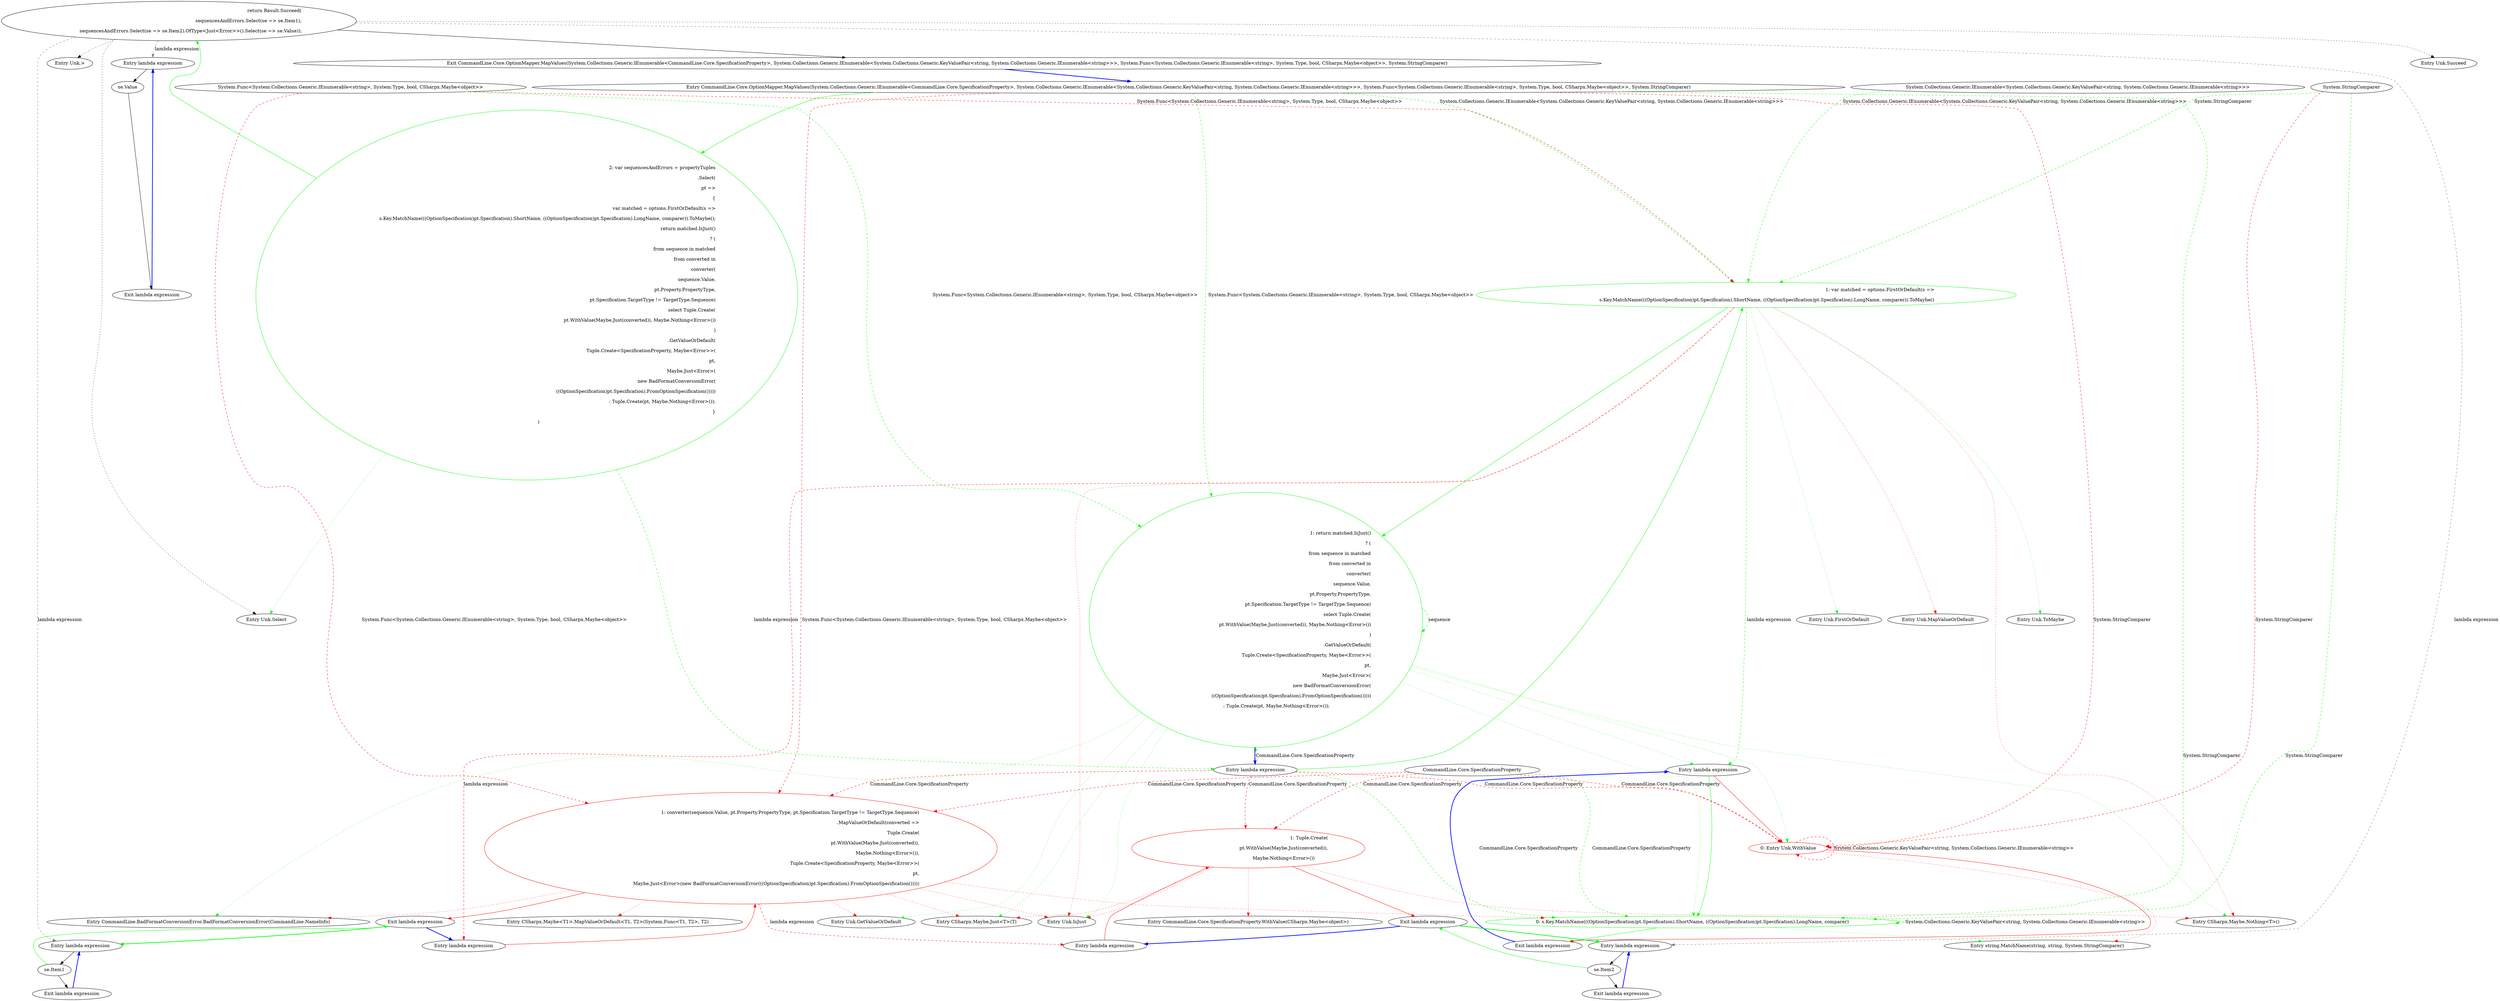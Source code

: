 digraph  {
m0_14 [cluster="Unk.MapValueOrDefault", file="OptionMapper.cs", label="Entry Unk.MapValueOrDefault", span=""];
m0_18 [cluster="string.MatchName(string, string, System.StringComparer)", file="OptionMapper.cs", label="Entry string.MatchName(string, string, System.StringComparer)", span="8-8"];
m0_24 [cluster="lambda expression", color=green, community=0, file="OptionMapper.cs", label="0: s.Key.MatchName(((OptionSpecification)pt.Specification).ShortName, ((OptionSpecification)pt.Specification).LongName, comparer)", span="25-25"];
m0_15 [cluster="lambda expression", file="OptionMapper.cs", label="Entry lambda expression", span="23-24"];
m0_22 [cluster="Unk.GetValueOrDefault", file="OptionMapper.cs", label="Entry Unk.GetValueOrDefault", span=""];
m0_5 [cluster="Unk.>", file="OptionMapper.cs", label="Entry Unk.>", span=""];
m0_11 [cluster="Unk.ToMaybe", file="OptionMapper.cs", label="Entry Unk.ToMaybe", span=""];
m0_25 [cluster="CSharpx.Maybe.Just<T>(T)", file="OptionMapper.cs", label="Entry CSharpx.Maybe.Just<T>(T)", span="124-124"];
m0_13 [cluster="Unk.IsJust", file="OptionMapper.cs", label="Entry Unk.IsJust", span=""];
m0_27 [cluster="lambda expression", file="OptionMapper.cs", label="Entry lambda expression", span="28-31"];
m0_8 [cluster="lambda expression", color=green, community=0, file="OptionMapper.cs", label="1: var matched = options.FirstOrDefault(s =>\r\n                            s.Key.MatchName(((OptionSpecification)pt.Specification).ShortName, ((OptionSpecification)pt.Specification).LongName, comparer)).ToMaybe()", span="24-25"];
m0_16 [cluster="Unk.WithValue", color=red, community=0, file="OptionMapper.cs", label="0: Entry Unk.WithValue", span=""];
m0_20 [cluster="lambda expression", color=red, community=0, file="OptionMapper.cs", label="1: converter(sequence.Value, pt.Property.PropertyType, pt.Specification.TargetType != TargetType.Sequence)\r\n                                    .MapValueOrDefault(converted =>\r\n                                            Tuple.Create(\r\n                                                pt.WithValue(Maybe.Just(converted)),\r\n                                                Maybe.Nothing<Error>()),\r\n                                            Tuple.Create<SpecificationProperty, Maybe<Error>>(\r\n                                                pt,\r\n                                                Maybe.Just<Error>(new BadFormatConversionError(((OptionSpecification)pt.Specification).FromOptionSpecification()))))", span="27-34"];
m0_7 [cluster="lambda expression", file="OptionMapper.cs", label="Entry lambda expression", span="21-35"];
m0_31 [cluster="lambda expression", file="OptionMapper.cs", label="Entry lambda expression", span="38-38"];
m0_34 [cluster="lambda expression", file="OptionMapper.cs", label="Entry lambda expression", span="39-39"];
m0_37 [cluster="lambda expression", file="OptionMapper.cs", label="Entry lambda expression", span="39-39"];
m0_28 [cluster="lambda expression", color=red, community=0, file="OptionMapper.cs", label="1: Tuple.Create(\r\n                                                pt.WithValue(Maybe.Just(converted)),\r\n                                                Maybe.Nothing<Error>())", span="29-31"];
m0_9 [cluster="lambda expression", color=green, community=0, file="OptionMapper.cs", label="1: return matched.IsJust()\r\n                            ? (\r\n                                from sequence in matched\r\n                                from converted in\r\n                                    converter(\r\n                                        sequence.Value,\r\n                                        pt.Property.PropertyType,\r\n                                        pt.Specification.TargetType != TargetType.Sequence)\r\n                                select Tuple.Create(\r\n                                    pt.WithValue(Maybe.Just(converted)), Maybe.Nothing<Error>())\r\n                               )\r\n                                .GetValueOrDefault(\r\n                                    Tuple.Create<SpecificationProperty, Maybe<Error>>(\r\n                                        pt,\r\n                                        Maybe.Just<Error>(\r\n                                            new BadFormatConversionError(\r\n                                                ((OptionSpecification)pt.Specification).FromOptionSpecification()))))\r\n                            : Tuple.Create(pt, Maybe.Nothing<Error>());", span="26-43"];
m0_19 [cluster="lambda expression", file="OptionMapper.cs", label="Entry lambda expression", span="26-34"];
m0_17 [cluster="lambda expression", file="OptionMapper.cs", label="Exit lambda expression", span="23-24"];
m0_21 [cluster="lambda expression", file="OptionMapper.cs", label="Exit lambda expression", span="26-34"];
m0_29 [cluster="lambda expression", file="OptionMapper.cs", label="Exit lambda expression", span="28-31"];
m0_32 [cluster="lambda expression", file="OptionMapper.cs", label="se.Item1", span="38-38"];
m0_33 [cluster="lambda expression", file="OptionMapper.cs", label="Exit lambda expression", span="38-38"];
m0_35 [cluster="lambda expression", file="OptionMapper.cs", label="se.Item2", span="39-39"];
m0_36 [cluster="lambda expression", file="OptionMapper.cs", label="Exit lambda expression", span="39-39"];
m0_38 [cluster="lambda expression", file="OptionMapper.cs", label="se.Value", span="39-39"];
m0_39 [cluster="lambda expression", file="OptionMapper.cs", label="Exit lambda expression", span="39-39"];
m0_30 [cluster="CommandLine.Core.SpecificationProperty.WithValue(CSharpx.Maybe<object>)", file="OptionMapper.cs", label="Entry CommandLine.Core.SpecificationProperty.WithValue(CSharpx.Maybe<object>)", span="18-18"];
m0_4 [cluster="Unk.Select", file="OptionMapper.cs", label="Entry Unk.Select", span=""];
m0_23 [cluster="CommandLine.BadFormatConversionError.BadFormatConversionError(CommandLine.NameInfo)", file="OptionMapper.cs", label="Entry CommandLine.BadFormatConversionError.BadFormatConversionError(CommandLine.NameInfo)", span="349-349"];
m0_12 [cluster="CSharpx.Maybe.Nothing<T>()", file="OptionMapper.cs", label="Entry CSharpx.Maybe.Nothing<T>()", span="116-116"];
m0_26 [cluster="CSharpx.Maybe<T1>.MapValueOrDefault<T1, T2>(System.Func<T1, T2>, T2)", file="OptionMapper.cs", label="Entry CSharpx.Maybe<T1>.MapValueOrDefault<T1, T2>(System.Func<T1, T2>, T2)", span="377-377"];
m0_0 [cluster="CommandLine.Core.OptionMapper.MapValues(System.Collections.Generic.IEnumerable<CommandLine.Core.SpecificationProperty>, System.Collections.Generic.IEnumerable<System.Collections.Generic.KeyValuePair<string, System.Collections.Generic.IEnumerable<string>>>, System.Func<System.Collections.Generic.IEnumerable<string>, System.Type, bool, CSharpx.Maybe<object>>, System.StringComparer)", file="OptionMapper.cs", label="Entry CommandLine.Core.OptionMapper.MapValues(System.Collections.Generic.IEnumerable<CommandLine.Core.SpecificationProperty>, System.Collections.Generic.IEnumerable<System.Collections.Generic.KeyValuePair<string, System.Collections.Generic.IEnumerable<string>>>, System.Func<System.Collections.Generic.IEnumerable<string>, System.Type, bool, CSharpx.Maybe<object>>, System.StringComparer)", span="14-14"];
m0_1 [cluster="CommandLine.Core.OptionMapper.MapValues(System.Collections.Generic.IEnumerable<CommandLine.Core.SpecificationProperty>, System.Collections.Generic.IEnumerable<System.Collections.Generic.KeyValuePair<string, System.Collections.Generic.IEnumerable<string>>>, System.Func<System.Collections.Generic.IEnumerable<string>, System.Type, bool, CSharpx.Maybe<object>>, System.StringComparer)", color=green, community=0, file="OptionMapper.cs", label="2: var sequencesAndErrors = propertyTuples\r\n                .Select(\r\n                    pt =>\r\n                    {\r\n                        var matched = options.FirstOrDefault(s =>\r\n                            s.Key.MatchName(((OptionSpecification)pt.Specification).ShortName, ((OptionSpecification)pt.Specification).LongName, comparer)).ToMaybe();\r\n                        return matched.IsJust()\r\n                            ? (\r\n                                from sequence in matched\r\n                                from converted in\r\n                                    converter(\r\n                                        sequence.Value,\r\n                                        pt.Property.PropertyType,\r\n                                        pt.Specification.TargetType != TargetType.Sequence)\r\n                                select Tuple.Create(\r\n                                    pt.WithValue(Maybe.Just(converted)), Maybe.Nothing<Error>())\r\n                               )\r\n                                .GetValueOrDefault(\r\n                                    Tuple.Create<SpecificationProperty, Maybe<Error>>(\r\n                                        pt,\r\n                                        Maybe.Just<Error>(\r\n                                            new BadFormatConversionError(\r\n                                                ((OptionSpecification)pt.Specification).FromOptionSpecification()))))\r\n                            : Tuple.Create(pt, Maybe.Nothing<Error>());\r\n                    }\r\n                )", span="20-45"];
m0_2 [cluster="CommandLine.Core.OptionMapper.MapValues(System.Collections.Generic.IEnumerable<CommandLine.Core.SpecificationProperty>, System.Collections.Generic.IEnumerable<System.Collections.Generic.KeyValuePair<string, System.Collections.Generic.IEnumerable<string>>>, System.Func<System.Collections.Generic.IEnumerable<string>, System.Type, bool, CSharpx.Maybe<object>>, System.StringComparer)", file="OptionMapper.cs", label="return Result.Succeed(\r\n                sequencesAndErrors.Select(se => se.Item1),\r\n                sequencesAndErrors.Select(se => se.Item2).OfType<Just<Error>>().Select(se => se.Value));", span="37-39"];
m0_3 [cluster="CommandLine.Core.OptionMapper.MapValues(System.Collections.Generic.IEnumerable<CommandLine.Core.SpecificationProperty>, System.Collections.Generic.IEnumerable<System.Collections.Generic.KeyValuePair<string, System.Collections.Generic.IEnumerable<string>>>, System.Func<System.Collections.Generic.IEnumerable<string>, System.Type, bool, CSharpx.Maybe<object>>, System.StringComparer)", file="OptionMapper.cs", label="Exit CommandLine.Core.OptionMapper.MapValues(System.Collections.Generic.IEnumerable<CommandLine.Core.SpecificationProperty>, System.Collections.Generic.IEnumerable<System.Collections.Generic.KeyValuePair<string, System.Collections.Generic.IEnumerable<string>>>, System.Func<System.Collections.Generic.IEnumerable<string>, System.Type, bool, CSharpx.Maybe<object>>, System.StringComparer)", span="14-14"];
m0_10 [cluster="Unk.FirstOrDefault", file="OptionMapper.cs", label="Entry Unk.FirstOrDefault", span=""];
m0_6 [cluster="Unk.Succeed", file="OptionMapper.cs", label="Entry Unk.Succeed", span=""];
m0_40 [file="OptionMapper.cs", label="System.Collections.Generic.IEnumerable<System.Collections.Generic.KeyValuePair<string, System.Collections.Generic.IEnumerable<string>>>", span=""];
m0_41 [file="OptionMapper.cs", label="System.Func<System.Collections.Generic.IEnumerable<string>, System.Type, bool, CSharpx.Maybe<object>>", span=""];
m0_42 [file="OptionMapper.cs", label="System.StringComparer", span=""];
m0_43 [file="OptionMapper.cs", label="CommandLine.Core.SpecificationProperty", span=""];
m0_24 -> m0_24  [color=green, key=1, label="System.Collections.Generic.KeyValuePair<string, System.Collections.Generic.IEnumerable<string>>", style=dashed];
m0_24 -> m0_17  [color=green, key=0, style=solid];
m0_24 -> m0_18  [color=green, key=2, style=dotted];
m0_15 -> m0_16  [color=red, key=0, style=solid];
m0_15 -> m0_24  [color=green, key=0, style=solid];
m0_27 -> m0_28  [color=red, key=0, style=solid];
m0_8 -> m0_9  [color=green, key=0, style=solid];
m0_8 -> m0_10  [color=green, key=2, style=dotted];
m0_8 -> m0_11  [color=green, key=2, style=dotted];
m0_8 -> m0_12  [color=red, key=2, style=dotted];
m0_8 -> m0_13  [color=red, key=2, style=dotted];
m0_8 -> m0_14  [color=red, key=2, style=dotted];
m0_8 -> m0_15  [color=green, key=1, label="lambda expression", style=dashed];
m0_8 -> m0_19  [color=red, key=1, label="lambda expression", style=dashed];
m0_16 -> m0_17  [color=red, key=0, style=solid];
m0_16 -> m0_18  [color=red, key=2, style=dotted];
m0_16 -> m0_16  [color=red, key=1, label="System.Collections.Generic.KeyValuePair<string, System.Collections.Generic.IEnumerable<string>>", style=dashed];
m0_20 -> m0_21  [color=red, key=0, style=solid];
m0_20 -> m0_22  [color=red, key=2, style=dotted];
m0_20 -> m0_23  [color=red, key=2, style=dotted];
m0_20 -> m0_24  [color=red, key=2, style=dotted];
m0_20 -> m0_25  [color=red, key=2, style=dotted];
m0_20 -> m0_13  [color=red, key=2, style=dotted];
m0_20 -> m0_26  [color=red, key=2, style=dotted];
m0_20 -> m0_27  [color=red, key=1, label="lambda expression", style=dashed];
m0_7 -> m0_8  [color=green, key=0, style=solid];
m0_7 -> m0_16  [color=red, key=1, label="CommandLine.Core.SpecificationProperty", style=dashed];
m0_7 -> m0_20  [color=red, key=1, label="CommandLine.Core.SpecificationProperty", style=dashed];
m0_7 -> m0_28  [color=red, key=1, label="CommandLine.Core.SpecificationProperty", style=dashed];
m0_7 -> m0_24  [color=green, key=1, label="CommandLine.Core.SpecificationProperty", style=dashed];
m0_7 -> m0_9  [color=green, key=1, label="CommandLine.Core.SpecificationProperty", style=dashed];
m0_31 -> m0_32  [key=0, style=solid];
m0_34 -> m0_35  [key=0, style=solid];
m0_37 -> m0_38  [key=0, style=solid];
m0_28 -> m0_29  [color=red, key=0, style=solid];
m0_28 -> m0_25  [color=red, key=2, style=dotted];
m0_28 -> m0_30  [color=red, key=2, style=dotted];
m0_28 -> m0_12  [color=red, key=2, style=dotted];
m0_28 -> m0_13  [color=red, key=2, style=dotted];
m0_9 -> m0_7  [color=blue, key=0, style=bold];
m0_9 -> m0_9  [color=green, key=1, label=sequence, style=dashed];
m0_9 -> m0_13  [color=green, key=2, style=dotted];
m0_9 -> m0_22  [color=green, key=2, style=dotted];
m0_9 -> m0_15  [color=green, key=2, style=dotted];
m0_9 -> m0_16  [color=green, key=2, style=dotted];
m0_9 -> m0_12  [color=green, key=2, style=dotted];
m0_9 -> m0_23  [color=green, key=2, style=dotted];
m0_9 -> m0_24  [color=green, key=2, style=dotted];
m0_9 -> m0_25  [color=green, key=2, style=dotted];
m0_19 -> m0_20  [color=red, key=0, style=solid];
m0_17 -> m0_15  [color=blue, key=0, style=bold];
m0_21 -> m0_19  [color=blue, key=0, style=bold];
m0_21 -> m0_31  [color=green, key=0, style=bold];
m0_29 -> m0_27  [color=blue, key=0, style=bold];
m0_29 -> m0_34  [color=green, key=0, style=bold];
m0_32 -> m0_33  [key=0, style=solid];
m0_32 -> m0_21  [color=green, key=0, style=solid];
m0_33 -> m0_31  [color=blue, key=0, style=bold];
m0_35 -> m0_36  [key=0, style=solid];
m0_35 -> m0_29  [color=green, key=0, style=solid];
m0_36 -> m0_34  [color=blue, key=0, style=bold];
m0_38 -> m0_39  [key=0, style=solid];
m0_39 -> m0_37  [color=blue, key=0, style=bold];
m0_0 -> m0_1  [color=green, key=0, style=solid];
m0_0 -> m0_8  [color=green, key=1, label="System.Collections.Generic.IEnumerable<System.Collections.Generic.KeyValuePair<string, System.Collections.Generic.IEnumerable<string>>>", style=dashed];
m0_0 -> m0_16  [color=red, key=1, label="System.StringComparer", style=dashed];
m0_0 -> m0_20  [color=red, key=1, label="System.Func<System.Collections.Generic.IEnumerable<string>, System.Type, bool, CSharpx.Maybe<object>>", style=dashed];
m0_0 -> m0_24  [color=green, key=1, label="System.StringComparer", style=dashed];
m0_0 -> m0_9  [color=green, key=1, label="System.Func<System.Collections.Generic.IEnumerable<string>, System.Type, bool, CSharpx.Maybe<object>>", style=dashed];
m0_1 -> m0_2  [color=green, key=0, style=solid];
m0_1 -> m0_4  [color=green, key=2, style=dotted];
m0_1 -> m0_7  [color=green, key=1, label="lambda expression", style=dashed];
m0_2 -> m0_3  [key=0, style=solid];
m0_2 -> m0_4  [key=2, style=dotted];
m0_2 -> m0_5  [key=2, style=dotted];
m0_2 -> m0_6  [key=2, style=dotted];
m0_2 -> m0_31  [color=darkseagreen4, key=1, label="lambda expression", style=dashed];
m0_2 -> m0_34  [color=darkseagreen4, key=1, label="lambda expression", style=dashed];
m0_2 -> m0_37  [color=darkseagreen4, key=1, label="lambda expression", style=dashed];
m0_3 -> m0_0  [color=blue, key=0, style=bold];
m0_40 -> m0_8  [color=green, key=1, label="System.Collections.Generic.IEnumerable<System.Collections.Generic.KeyValuePair<string, System.Collections.Generic.IEnumerable<string>>>", style=dashed];
m0_41 -> m0_8  [color=red, key=1, label="System.Func<System.Collections.Generic.IEnumerable<string>, System.Type, bool, CSharpx.Maybe<object>>", style=dashed];
m0_41 -> m0_20  [color=red, key=1, label="System.Func<System.Collections.Generic.IEnumerable<string>, System.Type, bool, CSharpx.Maybe<object>>", style=dashed];
m0_41 -> m0_9  [color=green, key=1, label="System.Func<System.Collections.Generic.IEnumerable<string>, System.Type, bool, CSharpx.Maybe<object>>", style=dashed];
m0_42 -> m0_8  [color=green, key=1, label="System.StringComparer", style=dashed];
m0_42 -> m0_16  [color=red, key=1, label="System.StringComparer", style=dashed];
m0_42 -> m0_24  [color=green, key=1, label="System.StringComparer", style=dashed];
m0_43 -> m0_16  [color=red, key=1, label="CommandLine.Core.SpecificationProperty", style=dashed];
m0_43 -> m0_20  [color=red, key=1, label="CommandLine.Core.SpecificationProperty", style=dashed];
m0_43 -> m0_28  [color=red, key=1, label="CommandLine.Core.SpecificationProperty", style=dashed];
m0_43 -> m0_24  [color=green, key=1, label="CommandLine.Core.SpecificationProperty", style=dashed];
}
